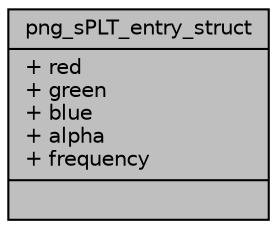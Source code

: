 digraph "png_sPLT_entry_struct"
{
 // INTERACTIVE_SVG=YES
  edge [fontname="Helvetica",fontsize="10",labelfontname="Helvetica",labelfontsize="10"];
  node [fontname="Helvetica",fontsize="10",shape=record];
  Node1 [label="{png_sPLT_entry_struct\n|+ red\l+ green\l+ blue\l+ alpha\l+ frequency\l|}",height=0.2,width=0.4,color="black", fillcolor="grey75", style="filled", fontcolor="black"];
}
